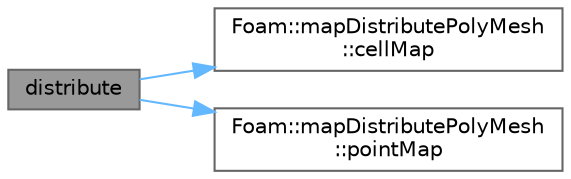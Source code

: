 digraph "distribute"
{
 // LATEX_PDF_SIZE
  bgcolor="transparent";
  edge [fontname=Helvetica,fontsize=10,labelfontname=Helvetica,labelfontsize=10];
  node [fontname=Helvetica,fontsize=10,shape=box,height=0.2,width=0.4];
  rankdir="LR";
  Node1 [id="Node000001",label="distribute",height=0.2,width=0.4,color="gray40", fillcolor="grey60", style="filled", fontcolor="black",tooltip=" "];
  Node1 -> Node2 [id="edge1_Node000001_Node000002",color="steelblue1",style="solid",tooltip=" "];
  Node2 [id="Node000002",label="Foam::mapDistributePolyMesh\l::cellMap",height=0.2,width=0.4,color="grey40", fillcolor="white", style="filled",URL="$classFoam_1_1mapDistributePolyMesh.html#aac3800a0f850d05ca27bf92ca456148e",tooltip=" "];
  Node1 -> Node3 [id="edge2_Node000001_Node000003",color="steelblue1",style="solid",tooltip=" "];
  Node3 [id="Node000003",label="Foam::mapDistributePolyMesh\l::pointMap",height=0.2,width=0.4,color="grey40", fillcolor="white", style="filled",URL="$classFoam_1_1mapDistributePolyMesh.html#af92d60a83e76c1a5047b44d9d8dc6288",tooltip=" "];
}
